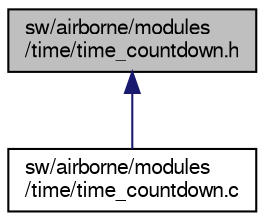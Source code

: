 digraph "sw/airborne/modules/time/time_countdown.h"
{
  edge [fontname="FreeSans",fontsize="10",labelfontname="FreeSans",labelfontsize="10"];
  node [fontname="FreeSans",fontsize="10",shape=record];
  Node1 [label="sw/airborne/modules\l/time/time_countdown.h",height=0.2,width=0.4,color="black", fillcolor="grey75", style="filled", fontcolor="black"];
  Node1 -> Node2 [dir="back",color="midnightblue",fontsize="10",style="solid",fontname="FreeSans"];
  Node2 [label="sw/airborne/modules\l/time/time_countdown.c",height=0.2,width=0.4,color="black", fillcolor="white", style="filled",URL="$time__countdown_8c.html",tooltip="Count down remaining time. "];
}
